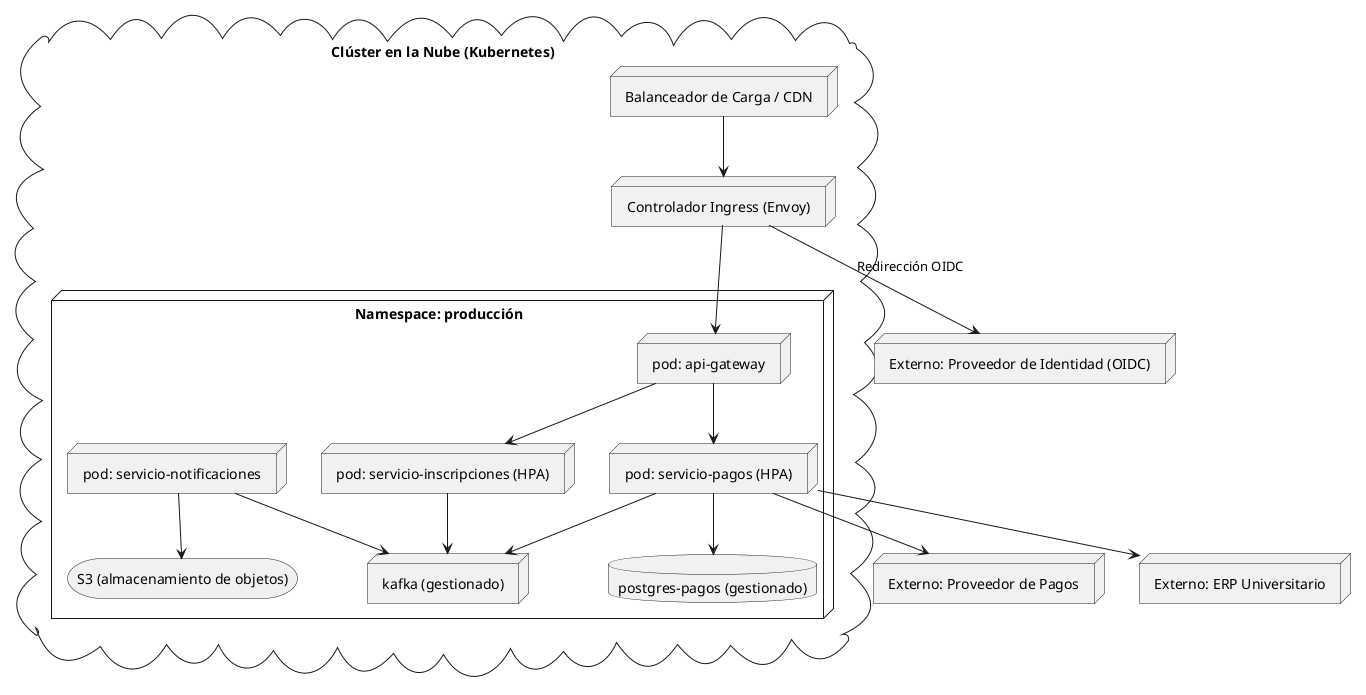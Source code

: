 @startuml
cloud "Clúster en la Nube (Kubernetes)" {
  node "Balanceador de Carga / CDN" as LB
  node "Controlador Ingress (Envoy)" as Ingress
  node "Namespace: producción" {
    node "pod: api-gateway" as Gateway
    node "pod: servicio-pagos (HPA)" as Pagos
    node "pod: servicio-inscripciones (HPA)" as Inscrip
    node "pod: servicio-notificaciones" as Notif
    database "postgres-pagos (gestionado)" as PgPagos
    node "kafka (gestionado)" as Kafka
    storage "S3 (almacenamiento de objetos)" as S3
  }
}

node "Externo: Proveedor de Pagos" as Proveedor
node "Externo: Proveedor de Identidad (OIDC)" as IdP
node "Externo: ERP Universitario" as ERP

LB --> Ingress
Ingress --> Gateway
Gateway --> Pagos
Gateway --> Inscrip
Pagos --> PgPagos
Pagos --> Proveedor
Pagos --> Kafka
Inscrip --> Kafka
Notif --> Kafka
Notif --> S3
Pagos --> ERP
Ingress --> IdP : Redirección OIDC
@enduml
